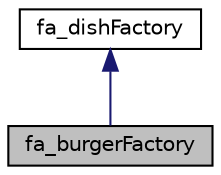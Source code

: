 digraph "fa_burgerFactory"
{
 // LATEX_PDF_SIZE
  edge [fontname="Helvetica",fontsize="10",labelfontname="Helvetica",labelfontsize="10"];
  node [fontname="Helvetica",fontsize="10",shape=record];
  Node1 [label="fa_burgerFactory",height=0.2,width=0.4,color="black", fillcolor="grey75", style="filled", fontcolor="black",tooltip="Concrete class representing a factory for creating burger dishes."];
  Node2 -> Node1 [dir="back",color="midnightblue",fontsize="10",style="solid"];
  Node2 [label="fa_dishFactory",height=0.2,width=0.4,color="black", fillcolor="white", style="filled",URL="$classfa__dishFactory.html",tooltip="Abstract class representing a generic factory for creating dishes."];
}
